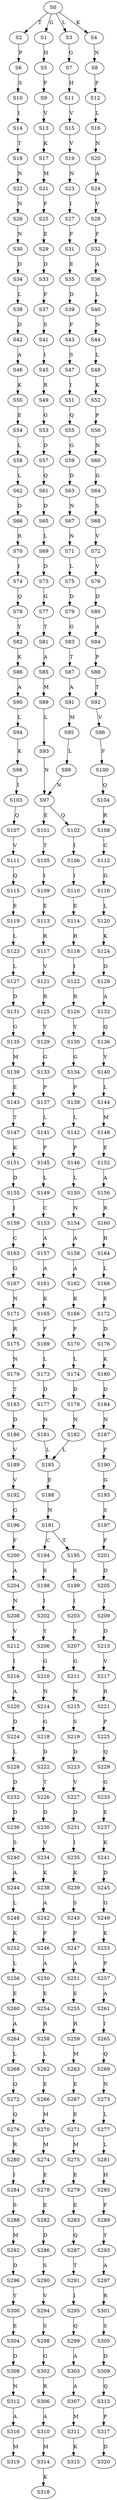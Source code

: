 strict digraph  {
	S0 -> S1 [ label = G ];
	S0 -> S2 [ label = T ];
	S0 -> S3 [ label = L ];
	S0 -> S4 [ label = K ];
	S1 -> S5 [ label = H ];
	S2 -> S6 [ label = P ];
	S3 -> S7 [ label = G ];
	S4 -> S8 [ label = N ];
	S5 -> S9 [ label = F ];
	S6 -> S10 [ label = S ];
	S7 -> S11 [ label = H ];
	S8 -> S12 [ label = F ];
	S9 -> S13 [ label = V ];
	S10 -> S14 [ label = I ];
	S11 -> S15 [ label = V ];
	S12 -> S16 [ label = L ];
	S13 -> S17 [ label = K ];
	S14 -> S18 [ label = T ];
	S15 -> S19 [ label = V ];
	S16 -> S20 [ label = N ];
	S17 -> S21 [ label = M ];
	S18 -> S22 [ label = N ];
	S19 -> S23 [ label = N ];
	S20 -> S24 [ label = A ];
	S21 -> S25 [ label = F ];
	S22 -> S26 [ label = N ];
	S23 -> S27 [ label = I ];
	S24 -> S28 [ label = V ];
	S25 -> S29 [ label = E ];
	S26 -> S30 [ label = N ];
	S27 -> S31 [ label = F ];
	S28 -> S32 [ label = F ];
	S29 -> S33 [ label = D ];
	S30 -> S34 [ label = D ];
	S31 -> S35 [ label = E ];
	S32 -> S36 [ label = A ];
	S33 -> S37 [ label = F ];
	S34 -> S38 [ label = L ];
	S35 -> S39 [ label = D ];
	S36 -> S40 [ label = L ];
	S37 -> S41 [ label = S ];
	S38 -> S42 [ label = D ];
	S39 -> S43 [ label = F ];
	S40 -> S44 [ label = N ];
	S41 -> S45 [ label = I ];
	S42 -> S46 [ label = A ];
	S43 -> S47 [ label = S ];
	S44 -> S48 [ label = L ];
	S45 -> S49 [ label = R ];
	S46 -> S50 [ label = K ];
	S47 -> S51 [ label = I ];
	S48 -> S52 [ label = K ];
	S49 -> S53 [ label = G ];
	S50 -> S54 [ label = E ];
	S51 -> S55 [ label = Q ];
	S52 -> S56 [ label = P ];
	S53 -> S57 [ label = D ];
	S54 -> S58 [ label = L ];
	S55 -> S59 [ label = G ];
	S56 -> S60 [ label = N ];
	S57 -> S61 [ label = Q ];
	S58 -> S62 [ label = L ];
	S59 -> S63 [ label = D ];
	S60 -> S64 [ label = G ];
	S61 -> S65 [ label = D ];
	S62 -> S66 [ label = D ];
	S63 -> S67 [ label = N ];
	S64 -> S68 [ label = S ];
	S65 -> S69 [ label = L ];
	S66 -> S70 [ label = R ];
	S67 -> S71 [ label = N ];
	S68 -> S72 [ label = V ];
	S69 -> S73 [ label = D ];
	S70 -> S74 [ label = I ];
	S71 -> S75 [ label = L ];
	S72 -> S76 [ label = V ];
	S73 -> S77 [ label = G ];
	S74 -> S78 [ label = Q ];
	S75 -> S79 [ label = D ];
	S76 -> S80 [ label = D ];
	S77 -> S81 [ label = T ];
	S78 -> S82 [ label = Y ];
	S79 -> S83 [ label = G ];
	S80 -> S84 [ label = A ];
	S81 -> S85 [ label = A ];
	S82 -> S86 [ label = K ];
	S83 -> S87 [ label = T ];
	S84 -> S88 [ label = P ];
	S85 -> S89 [ label = M ];
	S86 -> S90 [ label = A ];
	S87 -> S91 [ label = A ];
	S88 -> S92 [ label = T ];
	S89 -> S93 [ label = L ];
	S90 -> S94 [ label = L ];
	S91 -> S95 [ label = M ];
	S92 -> S96 [ label = V ];
	S93 -> S97 [ label = N ];
	S94 -> S98 [ label = K ];
	S95 -> S99 [ label = L ];
	S96 -> S100 [ label = F ];
	S97 -> S101 [ label = E ];
	S97 -> S102 [ label = Q ];
	S98 -> S103 [ label = I ];
	S99 -> S97 [ label = N ];
	S100 -> S104 [ label = Q ];
	S101 -> S105 [ label = T ];
	S102 -> S106 [ label = I ];
	S103 -> S107 [ label = Q ];
	S104 -> S108 [ label = R ];
	S105 -> S109 [ label = I ];
	S106 -> S110 [ label = I ];
	S107 -> S111 [ label = V ];
	S108 -> S112 [ label = C ];
	S109 -> S113 [ label = E ];
	S110 -> S114 [ label = E ];
	S111 -> S115 [ label = Q ];
	S112 -> S116 [ label = G ];
	S113 -> S117 [ label = R ];
	S114 -> S118 [ label = R ];
	S115 -> S119 [ label = E ];
	S116 -> S120 [ label = L ];
	S117 -> S121 [ label = V ];
	S118 -> S122 [ label = I ];
	S119 -> S123 [ label = L ];
	S120 -> S124 [ label = K ];
	S121 -> S125 [ label = R ];
	S122 -> S126 [ label = R ];
	S123 -> S127 [ label = L ];
	S124 -> S128 [ label = D ];
	S125 -> S129 [ label = Y ];
	S126 -> S130 [ label = Y ];
	S127 -> S131 [ label = D ];
	S128 -> S132 [ label = A ];
	S129 -> S133 [ label = G ];
	S130 -> S134 [ label = G ];
	S131 -> S135 [ label = G ];
	S132 -> S136 [ label = Q ];
	S133 -> S137 [ label = P ];
	S134 -> S138 [ label = P ];
	S135 -> S139 [ label = M ];
	S136 -> S140 [ label = V ];
	S137 -> S141 [ label = L ];
	S138 -> S142 [ label = L ];
	S139 -> S143 [ label = E ];
	S140 -> S144 [ label = L ];
	S141 -> S145 [ label = P ];
	S142 -> S146 [ label = P ];
	S143 -> S147 [ label = T ];
	S144 -> S148 [ label = M ];
	S145 -> S149 [ label = L ];
	S146 -> S150 [ label = L ];
	S147 -> S151 [ label = K ];
	S148 -> S152 [ label = E ];
	S149 -> S153 [ label = C ];
	S150 -> S154 [ label = N ];
	S151 -> S155 [ label = D ];
	S152 -> S156 [ label = A ];
	S153 -> S157 [ label = A ];
	S154 -> S158 [ label = A ];
	S155 -> S159 [ label = I ];
	S156 -> S160 [ label = R ];
	S157 -> S161 [ label = A ];
	S158 -> S162 [ label = A ];
	S159 -> S163 [ label = C ];
	S160 -> S164 [ label = R ];
	S161 -> S165 [ label = K ];
	S162 -> S166 [ label = K ];
	S163 -> S167 [ label = G ];
	S164 -> S168 [ label = L ];
	S165 -> S169 [ label = F ];
	S166 -> S170 [ label = F ];
	S167 -> S171 [ label = N ];
	S168 -> S172 [ label = E ];
	S169 -> S173 [ label = L ];
	S170 -> S174 [ label = L ];
	S171 -> S175 [ label = R ];
	S172 -> S176 [ label = D ];
	S173 -> S177 [ label = D ];
	S174 -> S178 [ label = D ];
	S175 -> S179 [ label = N ];
	S176 -> S180 [ label = K ];
	S177 -> S181 [ label = N ];
	S178 -> S182 [ label = N ];
	S179 -> S183 [ label = T ];
	S180 -> S184 [ label = D ];
	S181 -> S185 [ label = L ];
	S182 -> S185 [ label = L ];
	S183 -> S186 [ label = D ];
	S184 -> S187 [ label = N ];
	S185 -> S188 [ label = E ];
	S186 -> S189 [ label = V ];
	S187 -> S190 [ label = F ];
	S188 -> S191 [ label = N ];
	S189 -> S192 [ label = V ];
	S190 -> S193 [ label = G ];
	S191 -> S194 [ label = C ];
	S191 -> S195 [ label = T ];
	S192 -> S196 [ label = G ];
	S193 -> S197 [ label = S ];
	S194 -> S198 [ label = S ];
	S195 -> S199 [ label = S ];
	S196 -> S200 [ label = F ];
	S197 -> S201 [ label = F ];
	S198 -> S202 [ label = I ];
	S199 -> S203 [ label = I ];
	S200 -> S204 [ label = A ];
	S201 -> S205 [ label = D ];
	S202 -> S206 [ label = Y ];
	S203 -> S207 [ label = Y ];
	S204 -> S208 [ label = N ];
	S205 -> S209 [ label = I ];
	S206 -> S210 [ label = G ];
	S207 -> S211 [ label = G ];
	S208 -> S212 [ label = V ];
	S209 -> S213 [ label = D ];
	S210 -> S214 [ label = N ];
	S211 -> S215 [ label = N ];
	S212 -> S216 [ label = I ];
	S213 -> S217 [ label = V ];
	S214 -> S218 [ label = G ];
	S215 -> S219 [ label = S ];
	S216 -> S220 [ label = A ];
	S217 -> S221 [ label = R ];
	S218 -> S222 [ label = D ];
	S219 -> S223 [ label = D ];
	S220 -> S224 [ label = D ];
	S221 -> S225 [ label = P ];
	S222 -> S226 [ label = T ];
	S223 -> S227 [ label = V ];
	S224 -> S228 [ label = L ];
	S225 -> S229 [ label = Q ];
	S226 -> S230 [ label = D ];
	S227 -> S231 [ label = D ];
	S228 -> S232 [ label = D ];
	S229 -> S233 [ label = G ];
	S230 -> S234 [ label = V ];
	S231 -> S235 [ label = I ];
	S232 -> S236 [ label = D ];
	S233 -> S237 [ label = E ];
	S234 -> S238 [ label = K ];
	S235 -> S239 [ label = K ];
	S236 -> S240 [ label = S ];
	S237 -> S241 [ label = K ];
	S238 -> S242 [ label = A ];
	S239 -> S243 [ label = S ];
	S240 -> S244 [ label = A ];
	S241 -> S245 [ label = D ];
	S242 -> S246 [ label = F ];
	S243 -> S247 [ label = F ];
	S244 -> S248 [ label = L ];
	S245 -> S249 [ label = G ];
	S246 -> S250 [ label = A ];
	S247 -> S251 [ label = A ];
	S248 -> S252 [ label = K ];
	S249 -> S253 [ label = K ];
	S250 -> S254 [ label = E ];
	S251 -> S255 [ label = E ];
	S252 -> S256 [ label = L ];
	S253 -> S257 [ label = P ];
	S254 -> S258 [ label = R ];
	S255 -> S259 [ label = R ];
	S256 -> S260 [ label = E ];
	S257 -> S261 [ label = A ];
	S258 -> S262 [ label = L ];
	S259 -> S263 [ label = M ];
	S260 -> S264 [ label = A ];
	S261 -> S265 [ label = I ];
	S262 -> S266 [ label = E ];
	S263 -> S267 [ label = E ];
	S264 -> S268 [ label = L ];
	S265 -> S269 [ label = Q ];
	S266 -> S270 [ label = M ];
	S267 -> S271 [ label = E ];
	S268 -> S272 [ label = Q ];
	S269 -> S273 [ label = N ];
	S270 -> S274 [ label = M ];
	S271 -> S275 [ label = M ];
	S272 -> S276 [ label = Q ];
	S273 -> S277 [ label = L ];
	S274 -> S278 [ label = E ];
	S275 -> S279 [ label = E ];
	S276 -> S280 [ label = R ];
	S277 -> S281 [ label = L ];
	S278 -> S282 [ label = E ];
	S279 -> S283 [ label = E ];
	S280 -> S284 [ label = I ];
	S281 -> S285 [ label = H ];
	S282 -> S286 [ label = D ];
	S283 -> S287 [ label = Q ];
	S284 -> S288 [ label = S ];
	S285 -> S289 [ label = F ];
	S286 -> S290 [ label = S ];
	S287 -> S291 [ label = T ];
	S288 -> S292 [ label = M ];
	S289 -> S293 [ label = Y ];
	S290 -> S294 [ label = V ];
	S291 -> S295 [ label = I ];
	S292 -> S296 [ label = D ];
	S293 -> S297 [ label = A ];
	S294 -> S298 [ label = S ];
	S295 -> S299 [ label = Q ];
	S296 -> S300 [ label = Y ];
	S297 -> S301 [ label = R ];
	S298 -> S302 [ label = G ];
	S299 -> S303 [ label = A ];
	S300 -> S304 [ label = E ];
	S301 -> S305 [ label = S ];
	S302 -> S306 [ label = R ];
	S303 -> S307 [ label = A ];
	S304 -> S308 [ label = D ];
	S305 -> S309 [ label = D ];
	S306 -> S310 [ label = A ];
	S307 -> S311 [ label = M ];
	S308 -> S312 [ label = N ];
	S309 -> S313 [ label = Q ];
	S310 -> S314 [ label = M ];
	S311 -> S315 [ label = K ];
	S312 -> S316 [ label = A ];
	S313 -> S317 [ label = P ];
	S314 -> S318 [ label = K ];
	S316 -> S319 [ label = M ];
	S317 -> S320 [ label = D ];
}
